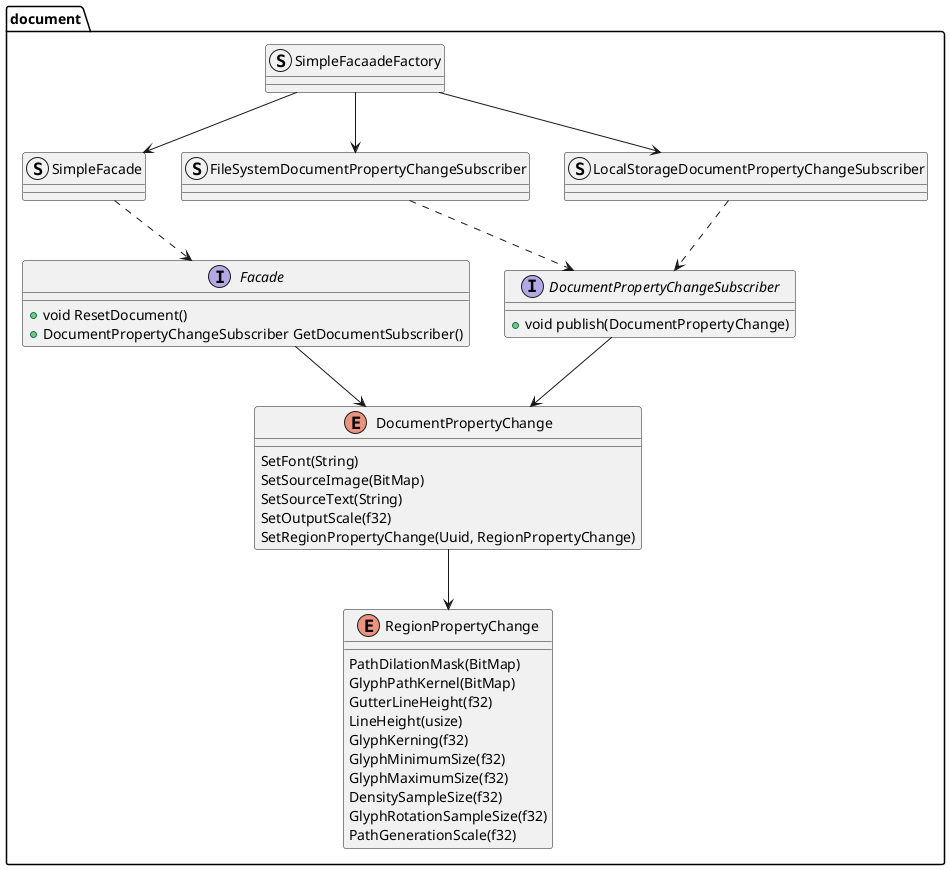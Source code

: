 @startuml
skinparam componentStyle uml1

package "document" {
    interface "Facade" as docf{
        + void ResetDocument()
        + DocumentPropertyChangeSubscriber GetDocumentSubscriber()
    }

    interface "DocumentPropertyChangeSubscriber" as docpcs {
        + void publish(DocumentPropertyChange)
    }

    enum "DocumentPropertyChange" as docpc {
        SetFont(String)
        SetSourceImage(BitMap)
        SetSourceText(String)
        SetOutputScale(f32)
        SetRegionPropertyChange(Uuid, RegionPropertyChange)
    }

    enum "RegionPropertyChange" as docrpc {
        PathDilationMask(BitMap)
        GlyphPathKernel(BitMap)
        GutterLineHeight(f32)
        LineHeight(usize)
        GlyphKerning(f32)
        GlyphMinimumSize(f32)
        GlyphMaximumSize(f32)
        DensitySampleSize(f32)
        GlyphRotationSampleSize(f32)
        PathGenerationScale(f32)
    }

    struct "SimpleFacade" as sdocf
    struct "FileSystemDocumentPropertyChangeSubscriber" as sfssub
    struct "LocalStorageDocumentPropertyChangeSubscriber" as lssub
    struct "SimpleFacaadeFactory" as sffact
}

sffact --> sdocf
sffact --> sfssub
sffact --> lssub

sdocf ..> docf
sfssub ..> docpcs
lssub ..> docpcs
docpcs --> docpc
docf --> docpc
docpc --> docrpc

@enduml
